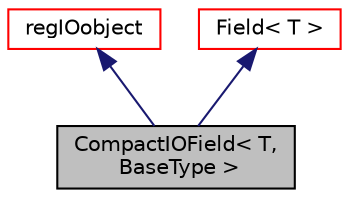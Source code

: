 digraph "CompactIOField&lt; T, BaseType &gt;"
{
  bgcolor="transparent";
  edge [fontname="Helvetica",fontsize="10",labelfontname="Helvetica",labelfontsize="10"];
  node [fontname="Helvetica",fontsize="10",shape=record];
  Node13 [label="CompactIOField\< T,\l BaseType \>",height=0.2,width=0.4,color="black", fillcolor="grey75", style="filled", fontcolor="black"];
  Node14 -> Node13 [dir="back",color="midnightblue",fontsize="10",style="solid",fontname="Helvetica"];
  Node14 [label="regIOobject",height=0.2,width=0.4,color="red",URL="$a27441.html",tooltip="regIOobject is an abstract class derived from IOobject to handle automatic object registration with t..."];
  Node21 -> Node13 [dir="back",color="midnightblue",fontsize="10",style="solid",fontname="Helvetica"];
  Node21 [label="Field\< T \>",height=0.2,width=0.4,color="red",URL="$a27573.html"];
}
